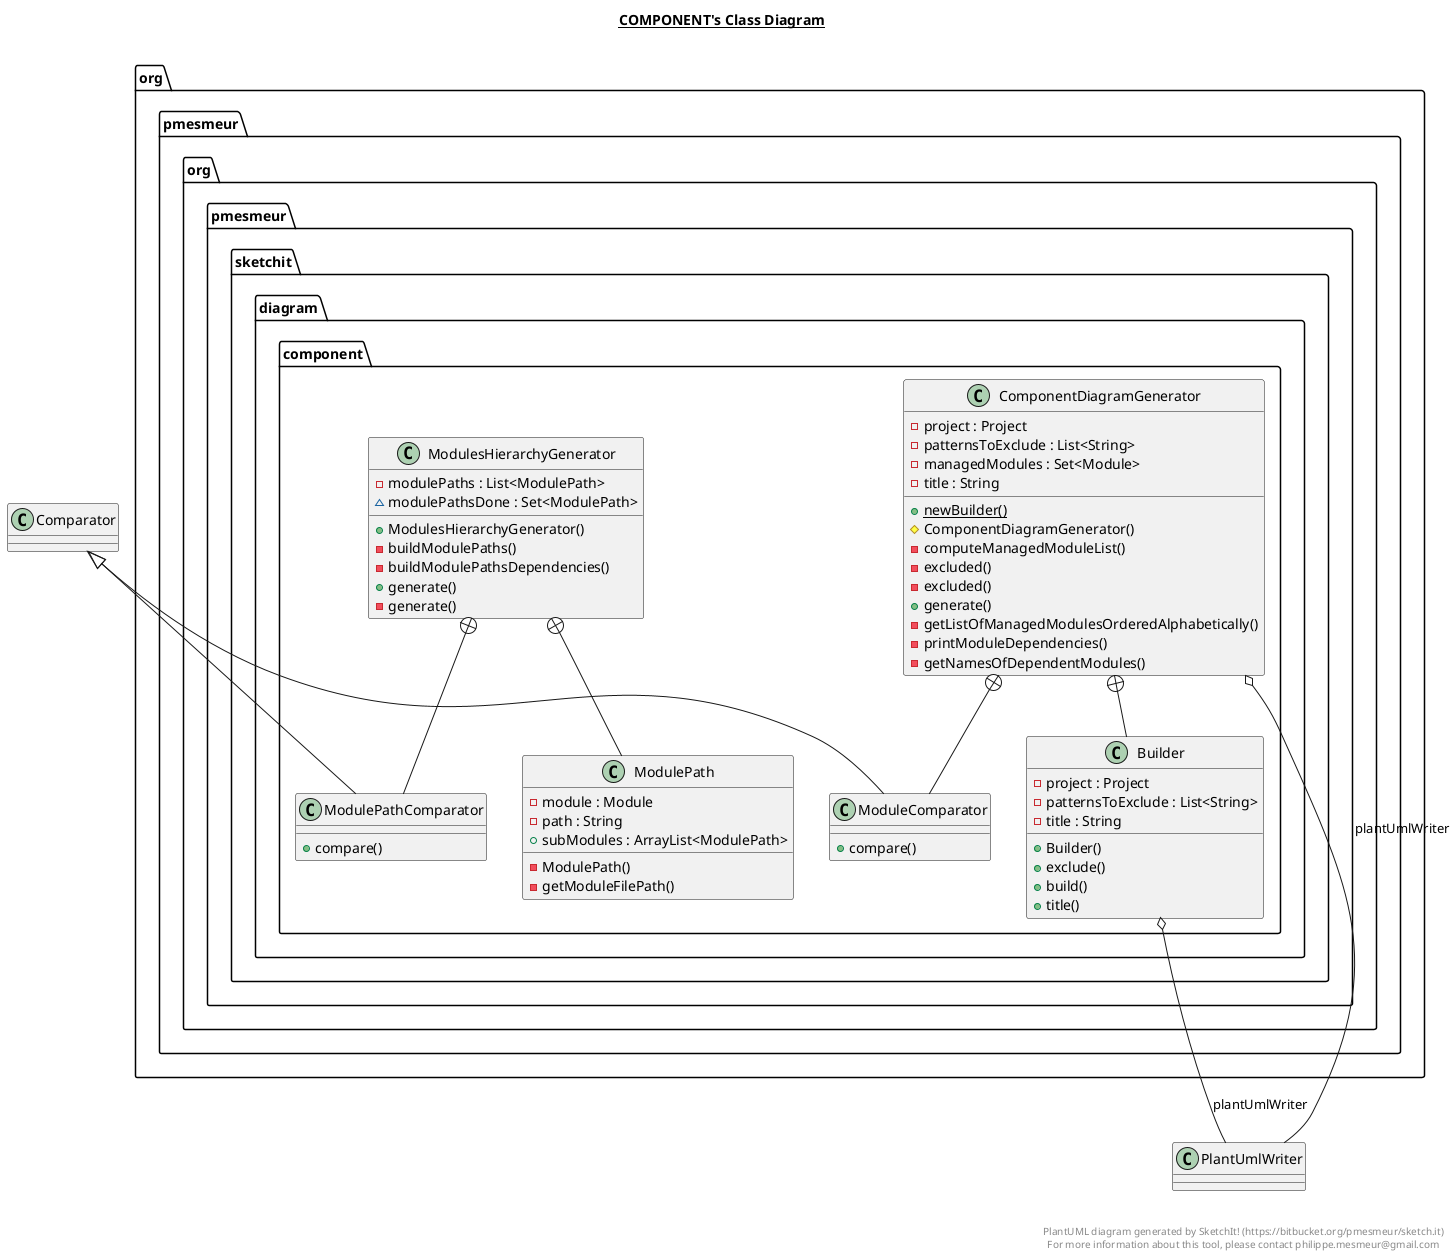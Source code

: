 @startuml

title __COMPONENT's Class Diagram__\n

  package org.pmesmeur.org.pmesmeur.sketchit {
    package org.pmesmeur.org.pmesmeur.sketchit.diagram {
      package org.pmesmeur.org.pmesmeur.sketchit.diagram.component {
        class ComponentDiagramGenerator {
            - project : Project
            - patternsToExclude : List<String>
            - managedModules : Set<Module>
            - title : String
            {static} + newBuilder()
            # ComponentDiagramGenerator()
            - computeManagedModuleList()
            - excluded()
            - excluded()
            + generate()
            - getListOfManagedModulesOrderedAlphabetically()
            - printModuleDependencies()
            - getNamesOfDependentModules()
        }
      }
    }
  }
  

  package org.pmesmeur.org.pmesmeur.sketchit {
    package org.pmesmeur.org.pmesmeur.sketchit.diagram {
      package org.pmesmeur.org.pmesmeur.sketchit.diagram.component {
        class Builder {
            - project : Project
            - patternsToExclude : List<String>
            - title : String
            + Builder()
            + exclude()
            + build()
            + title()
        }
      }
    }
  }
  

  package org.pmesmeur.org.pmesmeur.sketchit {
    package org.pmesmeur.org.pmesmeur.sketchit.diagram {
      package org.pmesmeur.org.pmesmeur.sketchit.diagram.component {
        class ModuleComparator {
            + compare()
        }
      }
    }
  }
  

  package org.pmesmeur.org.pmesmeur.sketchit {
    package org.pmesmeur.org.pmesmeur.sketchit.diagram {
      package org.pmesmeur.org.pmesmeur.sketchit.diagram.component {
        class ModulesHierarchyGenerator {
            - modulePaths : List<ModulePath>
            ~ modulePathsDone : Set<ModulePath>
            + ModulesHierarchyGenerator()
            - buildModulePaths()
            - buildModulePathsDependencies()
            + generate()
            - generate()
        }
      }
    }
  }
  

  package org.pmesmeur.org.pmesmeur.sketchit {
    package org.pmesmeur.org.pmesmeur.sketchit.diagram {
      package org.pmesmeur.org.pmesmeur.sketchit.diagram.component {
        class ModulePath {
            - module : Module
            - path : String
            + subModules : ArrayList<ModulePath>
            - ModulePath()
            - getModuleFilePath()
        }
      }
    }
  }
  

  package org.pmesmeur.org.pmesmeur.sketchit {
    package org.pmesmeur.org.pmesmeur.sketchit.diagram {
      package org.pmesmeur.org.pmesmeur.sketchit.diagram.component {
        class ModulePathComparator {
            + compare()
        }
      }
    }
  }
  

  ComponentDiagramGenerator o-- PlantUmlWriter : plantUmlWriter
  ComponentDiagramGenerator +-down- Builder
  ComponentDiagramGenerator +-down- ModuleComparator
  Builder o-- PlantUmlWriter : plantUmlWriter
  ModuleComparator -up-|> Comparator
  ModulesHierarchyGenerator +-down- ModulePath
  ModulesHierarchyGenerator +-down- ModulePathComparator
  ModulePathComparator -up-|> Comparator


right footer


PlantUML diagram generated by SketchIt! (https://bitbucket.org/pmesmeur/sketch.it)
For more information about this tool, please contact philippe.mesmeur@gmail.com
endfooter

@enduml
